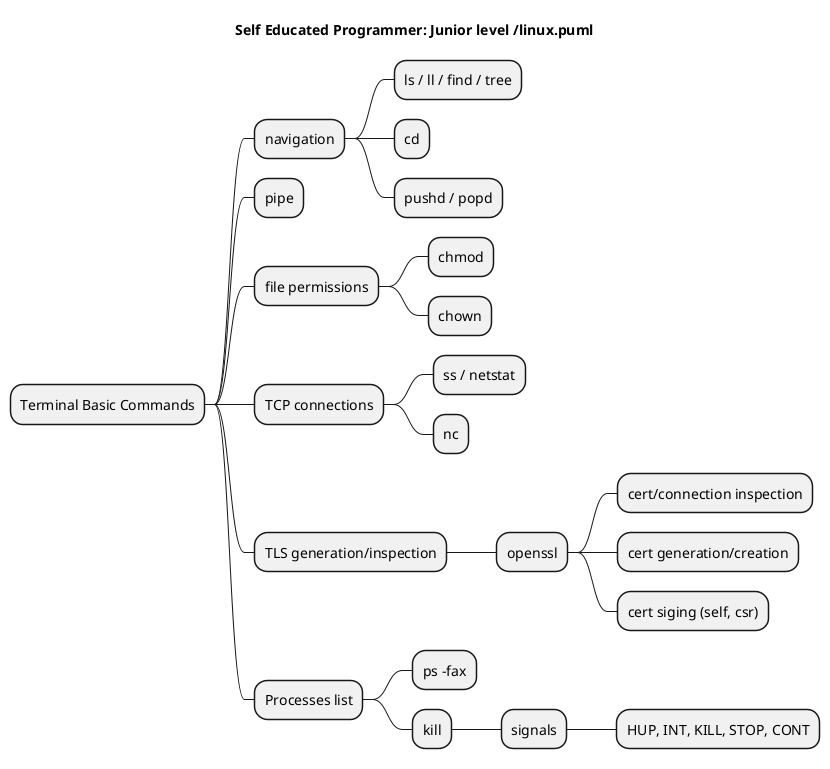 @startmindmap
title Self Educated Programmer: Junior level /linux.puml

* Terminal Basic Commands
** navigation
*** ls / ll / find / tree
*** cd
*** pushd / popd
** pipe
** file permissions
*** chmod
*** chown
** TCP connections
*** ss / netstat
*** nc
** TLS generation/inspection
*** openssl
**** cert/connection inspection
**** cert generation/creation
**** cert siging (self, csr)
** Processes list
*** ps -fax
*** kill
**** signals
***** HUP, INT, KILL, STOP, CONT


@endmindmap
